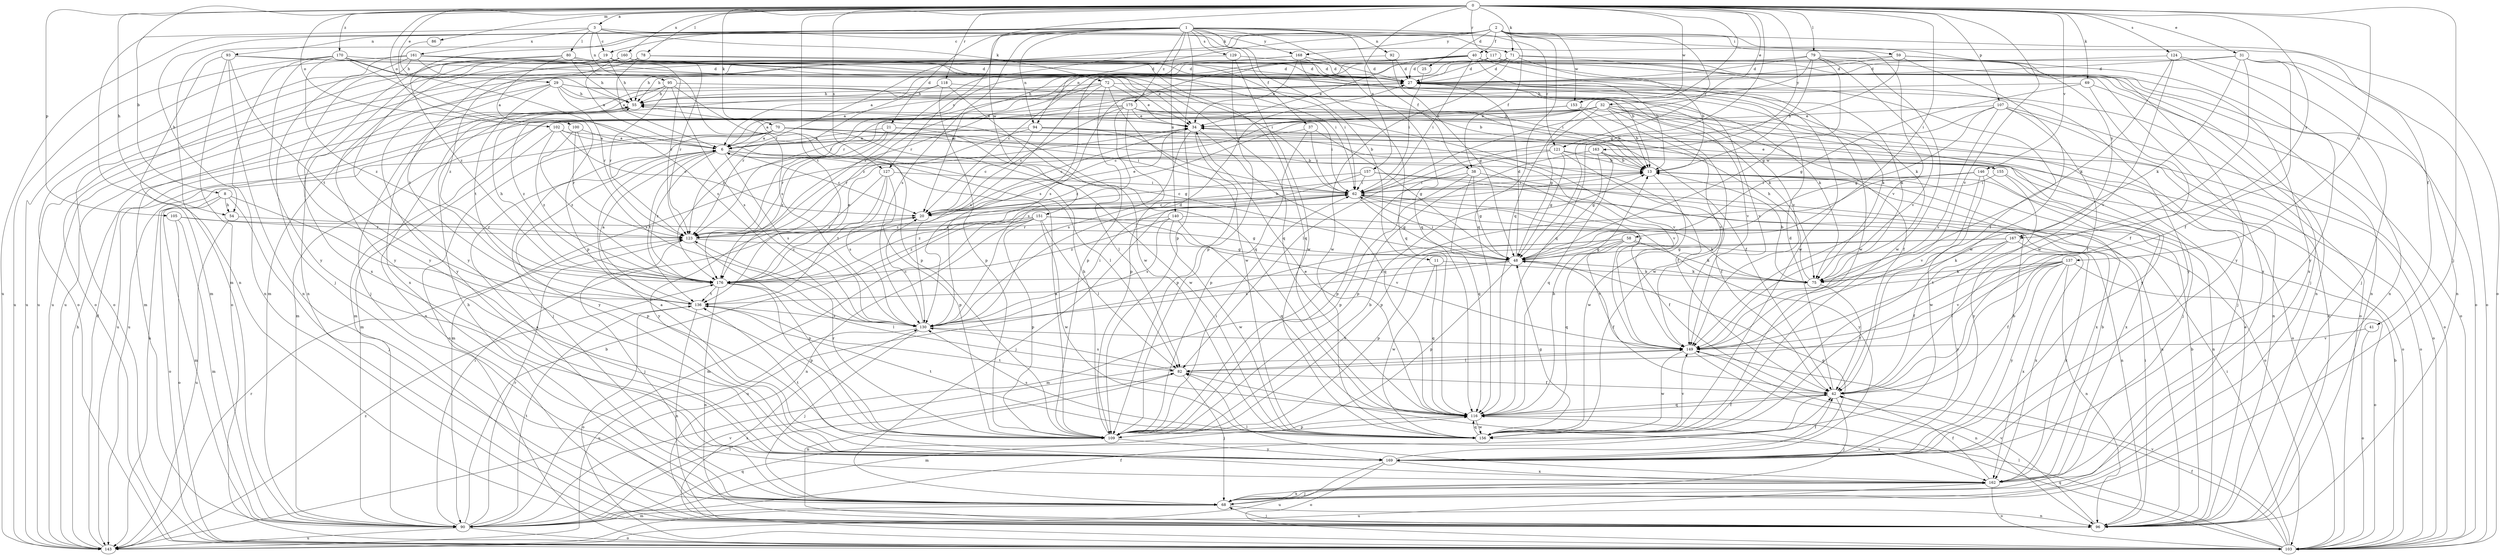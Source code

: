 strict digraph  {
0;
1;
2;
3;
6;
8;
11;
13;
19;
20;
21;
25;
27;
29;
31;
32;
34;
37;
38;
40;
41;
42;
48;
54;
55;
58;
59;
62;
68;
69;
70;
71;
72;
75;
78;
79;
80;
82;
86;
90;
92;
93;
94;
95;
96;
100;
102;
103;
105;
107;
109;
116;
117;
118;
121;
123;
124;
127;
129;
130;
136;
137;
140;
143;
146;
149;
151;
153;
155;
156;
157;
160;
161;
162;
163;
167;
168;
169;
170;
175;
176;
0 -> 3  [label=a];
0 -> 8  [label=b];
0 -> 29  [label=e];
0 -> 31  [label=e];
0 -> 32  [label=e];
0 -> 48  [label=g];
0 -> 54  [label=h];
0 -> 58  [label=i];
0 -> 68  [label=j];
0 -> 69  [label=k];
0 -> 70  [label=k];
0 -> 71  [label=k];
0 -> 78  [label=l];
0 -> 79  [label=l];
0 -> 86  [label=m];
0 -> 100  [label=o];
0 -> 102  [label=o];
0 -> 105  [label=p];
0 -> 107  [label=p];
0 -> 116  [label=q];
0 -> 117  [label=r];
0 -> 118  [label=r];
0 -> 124  [label=s];
0 -> 127  [label=s];
0 -> 136  [label=t];
0 -> 137  [label=u];
0 -> 146  [label=v];
0 -> 149  [label=v];
0 -> 151  [label=w];
0 -> 153  [label=w];
0 -> 157  [label=x];
0 -> 160  [label=x];
0 -> 163  [label=y];
0 -> 167  [label=y];
0 -> 170  [label=z];
1 -> 11  [label=b];
1 -> 19  [label=c];
1 -> 21  [label=d];
1 -> 37  [label=f];
1 -> 38  [label=f];
1 -> 54  [label=h];
1 -> 92  [label=n];
1 -> 93  [label=n];
1 -> 94  [label=n];
1 -> 109  [label=p];
1 -> 116  [label=q];
1 -> 121  [label=r];
1 -> 127  [label=s];
1 -> 129  [label=s];
1 -> 130  [label=s];
1 -> 140  [label=u];
1 -> 143  [label=u];
1 -> 167  [label=y];
1 -> 168  [label=y];
1 -> 175  [label=z];
1 -> 176  [label=z];
2 -> 25  [label=d];
2 -> 38  [label=f];
2 -> 40  [label=f];
2 -> 41  [label=f];
2 -> 59  [label=i];
2 -> 90  [label=m];
2 -> 94  [label=n];
2 -> 103  [label=o];
2 -> 116  [label=q];
2 -> 121  [label=r];
2 -> 123  [label=r];
2 -> 153  [label=w];
2 -> 168  [label=y];
2 -> 176  [label=z];
3 -> 19  [label=c];
3 -> 71  [label=k];
3 -> 72  [label=k];
3 -> 80  [label=l];
3 -> 95  [label=n];
3 -> 96  [label=n];
3 -> 149  [label=v];
3 -> 161  [label=x];
6 -> 13  [label=b];
6 -> 20  [label=c];
6 -> 82  [label=l];
6 -> 130  [label=s];
6 -> 136  [label=t];
6 -> 155  [label=w];
6 -> 169  [label=y];
6 -> 176  [label=z];
8 -> 54  [label=h];
8 -> 68  [label=j];
8 -> 90  [label=m];
8 -> 103  [label=o];
8 -> 109  [label=p];
11 -> 75  [label=k];
11 -> 116  [label=q];
11 -> 156  [label=w];
13 -> 62  [label=i];
13 -> 156  [label=w];
19 -> 27  [label=d];
19 -> 55  [label=h];
19 -> 62  [label=i];
19 -> 103  [label=o];
19 -> 123  [label=r];
19 -> 169  [label=y];
20 -> 13  [label=b];
20 -> 34  [label=e];
20 -> 123  [label=r];
21 -> 6  [label=a];
21 -> 82  [label=l];
21 -> 103  [label=o];
21 -> 123  [label=r];
21 -> 149  [label=v];
21 -> 176  [label=z];
25 -> 62  [label=i];
27 -> 55  [label=h];
27 -> 75  [label=k];
27 -> 103  [label=o];
27 -> 149  [label=v];
27 -> 169  [label=y];
27 -> 176  [label=z];
29 -> 13  [label=b];
29 -> 55  [label=h];
29 -> 75  [label=k];
29 -> 90  [label=m];
29 -> 116  [label=q];
29 -> 123  [label=r];
29 -> 136  [label=t];
29 -> 169  [label=y];
31 -> 27  [label=d];
31 -> 42  [label=f];
31 -> 75  [label=k];
31 -> 96  [label=n];
31 -> 103  [label=o];
31 -> 123  [label=r];
31 -> 156  [label=w];
32 -> 6  [label=a];
32 -> 13  [label=b];
32 -> 20  [label=c];
32 -> 34  [label=e];
32 -> 48  [label=g];
32 -> 68  [label=j];
32 -> 90  [label=m];
32 -> 96  [label=n];
32 -> 156  [label=w];
32 -> 169  [label=y];
32 -> 176  [label=z];
34 -> 6  [label=a];
34 -> 20  [label=c];
34 -> 109  [label=p];
34 -> 116  [label=q];
34 -> 130  [label=s];
37 -> 6  [label=a];
37 -> 48  [label=g];
37 -> 62  [label=i];
37 -> 109  [label=p];
38 -> 48  [label=g];
38 -> 62  [label=i];
38 -> 96  [label=n];
38 -> 109  [label=p];
38 -> 116  [label=q];
40 -> 13  [label=b];
40 -> 20  [label=c];
40 -> 27  [label=d];
40 -> 34  [label=e];
40 -> 55  [label=h];
40 -> 62  [label=i];
40 -> 68  [label=j];
40 -> 90  [label=m];
40 -> 96  [label=n];
40 -> 143  [label=u];
40 -> 156  [label=w];
40 -> 162  [label=x];
41 -> 103  [label=o];
41 -> 149  [label=v];
42 -> 27  [label=d];
42 -> 68  [label=j];
42 -> 90  [label=m];
42 -> 116  [label=q];
48 -> 27  [label=d];
48 -> 42  [label=f];
48 -> 62  [label=i];
48 -> 75  [label=k];
48 -> 109  [label=p];
48 -> 130  [label=s];
48 -> 176  [label=z];
54 -> 123  [label=r];
54 -> 143  [label=u];
55 -> 34  [label=e];
55 -> 96  [label=n];
58 -> 48  [label=g];
58 -> 75  [label=k];
58 -> 90  [label=m];
58 -> 116  [label=q];
58 -> 143  [label=u];
58 -> 149  [label=v];
58 -> 162  [label=x];
59 -> 27  [label=d];
59 -> 55  [label=h];
59 -> 96  [label=n];
59 -> 116  [label=q];
59 -> 156  [label=w];
59 -> 162  [label=x];
62 -> 20  [label=c];
62 -> 48  [label=g];
62 -> 68  [label=j];
62 -> 96  [label=n];
62 -> 169  [label=y];
62 -> 176  [label=z];
68 -> 6  [label=a];
68 -> 55  [label=h];
68 -> 90  [label=m];
68 -> 96  [label=n];
68 -> 162  [label=x];
69 -> 42  [label=f];
69 -> 48  [label=g];
69 -> 55  [label=h];
69 -> 103  [label=o];
70 -> 6  [label=a];
70 -> 42  [label=f];
70 -> 62  [label=i];
70 -> 68  [label=j];
70 -> 103  [label=o];
70 -> 143  [label=u];
70 -> 149  [label=v];
70 -> 156  [label=w];
71 -> 13  [label=b];
71 -> 20  [label=c];
71 -> 27  [label=d];
71 -> 42  [label=f];
71 -> 103  [label=o];
71 -> 143  [label=u];
71 -> 156  [label=w];
72 -> 6  [label=a];
72 -> 34  [label=e];
72 -> 55  [label=h];
72 -> 75  [label=k];
72 -> 109  [label=p];
72 -> 130  [label=s];
72 -> 156  [label=w];
75 -> 13  [label=b];
75 -> 42  [label=f];
75 -> 55  [label=h];
78 -> 6  [label=a];
78 -> 27  [label=d];
78 -> 62  [label=i];
78 -> 103  [label=o];
78 -> 176  [label=z];
79 -> 13  [label=b];
79 -> 27  [label=d];
79 -> 48  [label=g];
79 -> 62  [label=i];
79 -> 123  [label=r];
79 -> 149  [label=v];
79 -> 156  [label=w];
79 -> 169  [label=y];
80 -> 6  [label=a];
80 -> 13  [label=b];
80 -> 27  [label=d];
80 -> 55  [label=h];
80 -> 62  [label=i];
80 -> 96  [label=n];
80 -> 162  [label=x];
82 -> 42  [label=f];
82 -> 68  [label=j];
82 -> 96  [label=n];
82 -> 130  [label=s];
86 -> 55  [label=h];
90 -> 13  [label=b];
90 -> 42  [label=f];
90 -> 62  [label=i];
90 -> 82  [label=l];
90 -> 103  [label=o];
90 -> 116  [label=q];
90 -> 123  [label=r];
90 -> 136  [label=t];
90 -> 143  [label=u];
90 -> 149  [label=v];
92 -> 27  [label=d];
92 -> 48  [label=g];
92 -> 130  [label=s];
93 -> 27  [label=d];
93 -> 75  [label=k];
93 -> 90  [label=m];
93 -> 96  [label=n];
93 -> 103  [label=o];
93 -> 136  [label=t];
94 -> 6  [label=a];
94 -> 20  [label=c];
94 -> 62  [label=i];
94 -> 68  [label=j];
94 -> 103  [label=o];
94 -> 123  [label=r];
95 -> 55  [label=h];
95 -> 68  [label=j];
95 -> 75  [label=k];
95 -> 109  [label=p];
95 -> 123  [label=r];
95 -> 130  [label=s];
95 -> 162  [label=x];
96 -> 13  [label=b];
96 -> 34  [label=e];
96 -> 62  [label=i];
96 -> 68  [label=j];
96 -> 149  [label=v];
100 -> 6  [label=a];
100 -> 123  [label=r];
100 -> 130  [label=s];
100 -> 176  [label=z];
102 -> 6  [label=a];
102 -> 20  [label=c];
102 -> 48  [label=g];
102 -> 90  [label=m];
102 -> 176  [label=z];
103 -> 13  [label=b];
103 -> 42  [label=f];
103 -> 62  [label=i];
103 -> 82  [label=l];
103 -> 116  [label=q];
103 -> 130  [label=s];
103 -> 149  [label=v];
105 -> 48  [label=g];
105 -> 90  [label=m];
105 -> 103  [label=o];
105 -> 123  [label=r];
107 -> 34  [label=e];
107 -> 42  [label=f];
107 -> 48  [label=g];
107 -> 82  [label=l];
107 -> 96  [label=n];
107 -> 103  [label=o];
107 -> 149  [label=v];
109 -> 6  [label=a];
109 -> 13  [label=b];
109 -> 55  [label=h];
109 -> 62  [label=i];
109 -> 123  [label=r];
109 -> 169  [label=y];
116 -> 13  [label=b];
116 -> 34  [label=e];
116 -> 42  [label=f];
116 -> 109  [label=p];
116 -> 136  [label=t];
116 -> 156  [label=w];
116 -> 162  [label=x];
117 -> 6  [label=a];
117 -> 27  [label=d];
117 -> 96  [label=n];
117 -> 123  [label=r];
117 -> 156  [label=w];
118 -> 55  [label=h];
118 -> 109  [label=p];
118 -> 123  [label=r];
118 -> 149  [label=v];
118 -> 156  [label=w];
121 -> 13  [label=b];
121 -> 42  [label=f];
121 -> 48  [label=g];
121 -> 90  [label=m];
121 -> 103  [label=o];
121 -> 109  [label=p];
123 -> 48  [label=g];
123 -> 68  [label=j];
123 -> 109  [label=p];
124 -> 27  [label=d];
124 -> 68  [label=j];
124 -> 75  [label=k];
124 -> 149  [label=v];
124 -> 169  [label=y];
127 -> 62  [label=i];
127 -> 109  [label=p];
127 -> 130  [label=s];
127 -> 136  [label=t];
127 -> 169  [label=y];
129 -> 27  [label=d];
129 -> 109  [label=p];
129 -> 143  [label=u];
129 -> 156  [label=w];
130 -> 20  [label=c];
130 -> 27  [label=d];
130 -> 62  [label=i];
130 -> 68  [label=j];
130 -> 143  [label=u];
130 -> 149  [label=v];
136 -> 6  [label=a];
136 -> 96  [label=n];
136 -> 103  [label=o];
136 -> 130  [label=s];
137 -> 42  [label=f];
137 -> 75  [label=k];
137 -> 82  [label=l];
137 -> 96  [label=n];
137 -> 103  [label=o];
137 -> 136  [label=t];
137 -> 149  [label=v];
137 -> 162  [label=x];
137 -> 169  [label=y];
140 -> 75  [label=k];
140 -> 116  [label=q];
140 -> 123  [label=r];
140 -> 130  [label=s];
140 -> 156  [label=w];
140 -> 176  [label=z];
143 -> 27  [label=d];
143 -> 55  [label=h];
143 -> 123  [label=r];
143 -> 176  [label=z];
146 -> 62  [label=i];
146 -> 96  [label=n];
146 -> 109  [label=p];
146 -> 149  [label=v];
146 -> 156  [label=w];
149 -> 82  [label=l];
149 -> 96  [label=n];
149 -> 156  [label=w];
151 -> 42  [label=f];
151 -> 82  [label=l];
151 -> 90  [label=m];
151 -> 96  [label=n];
151 -> 109  [label=p];
151 -> 123  [label=r];
151 -> 149  [label=v];
151 -> 156  [label=w];
151 -> 176  [label=z];
153 -> 13  [label=b];
153 -> 34  [label=e];
153 -> 42  [label=f];
153 -> 90  [label=m];
153 -> 143  [label=u];
153 -> 149  [label=v];
155 -> 34  [label=e];
155 -> 62  [label=i];
155 -> 162  [label=x];
155 -> 169  [label=y];
156 -> 48  [label=g];
156 -> 116  [label=q];
156 -> 130  [label=s];
156 -> 136  [label=t];
156 -> 149  [label=v];
157 -> 20  [label=c];
157 -> 62  [label=i];
157 -> 103  [label=o];
157 -> 162  [label=x];
157 -> 176  [label=z];
160 -> 6  [label=a];
160 -> 27  [label=d];
160 -> 34  [label=e];
160 -> 116  [label=q];
160 -> 123  [label=r];
160 -> 136  [label=t];
160 -> 169  [label=y];
161 -> 27  [label=d];
161 -> 68  [label=j];
161 -> 103  [label=o];
161 -> 116  [label=q];
161 -> 130  [label=s];
161 -> 143  [label=u];
161 -> 149  [label=v];
161 -> 169  [label=y];
162 -> 13  [label=b];
162 -> 42  [label=f];
162 -> 68  [label=j];
162 -> 82  [label=l];
162 -> 103  [label=o];
162 -> 143  [label=u];
163 -> 13  [label=b];
163 -> 48  [label=g];
163 -> 103  [label=o];
163 -> 109  [label=p];
163 -> 116  [label=q];
167 -> 42  [label=f];
167 -> 48  [label=g];
167 -> 75  [label=k];
167 -> 109  [label=p];
167 -> 162  [label=x];
167 -> 169  [label=y];
168 -> 13  [label=b];
168 -> 27  [label=d];
168 -> 34  [label=e];
168 -> 116  [label=q];
168 -> 130  [label=s];
168 -> 176  [label=z];
169 -> 6  [label=a];
169 -> 13  [label=b];
169 -> 42  [label=f];
169 -> 48  [label=g];
169 -> 103  [label=o];
169 -> 136  [label=t];
169 -> 143  [label=u];
169 -> 162  [label=x];
170 -> 27  [label=d];
170 -> 34  [label=e];
170 -> 96  [label=n];
170 -> 109  [label=p];
170 -> 130  [label=s];
170 -> 143  [label=u];
170 -> 169  [label=y];
170 -> 176  [label=z];
175 -> 20  [label=c];
175 -> 34  [label=e];
175 -> 42  [label=f];
175 -> 62  [label=i];
175 -> 109  [label=p];
175 -> 130  [label=s];
175 -> 143  [label=u];
175 -> 149  [label=v];
175 -> 176  [label=z];
176 -> 20  [label=c];
176 -> 34  [label=e];
176 -> 55  [label=h];
176 -> 82  [label=l];
176 -> 96  [label=n];
176 -> 109  [label=p];
176 -> 136  [label=t];
}
